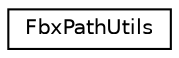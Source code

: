 digraph "クラス階層図"
{
  edge [fontname="Helvetica",fontsize="10",labelfontname="Helvetica",labelfontsize="10"];
  node [fontname="Helvetica",fontsize="10",shape=record];
  rankdir="LR";
  Node0 [label="FbxPathUtils",height=0.2,width=0.4,color="black", fillcolor="white", style="filled",URL="$class_fbx_path_utils.html"];
}
